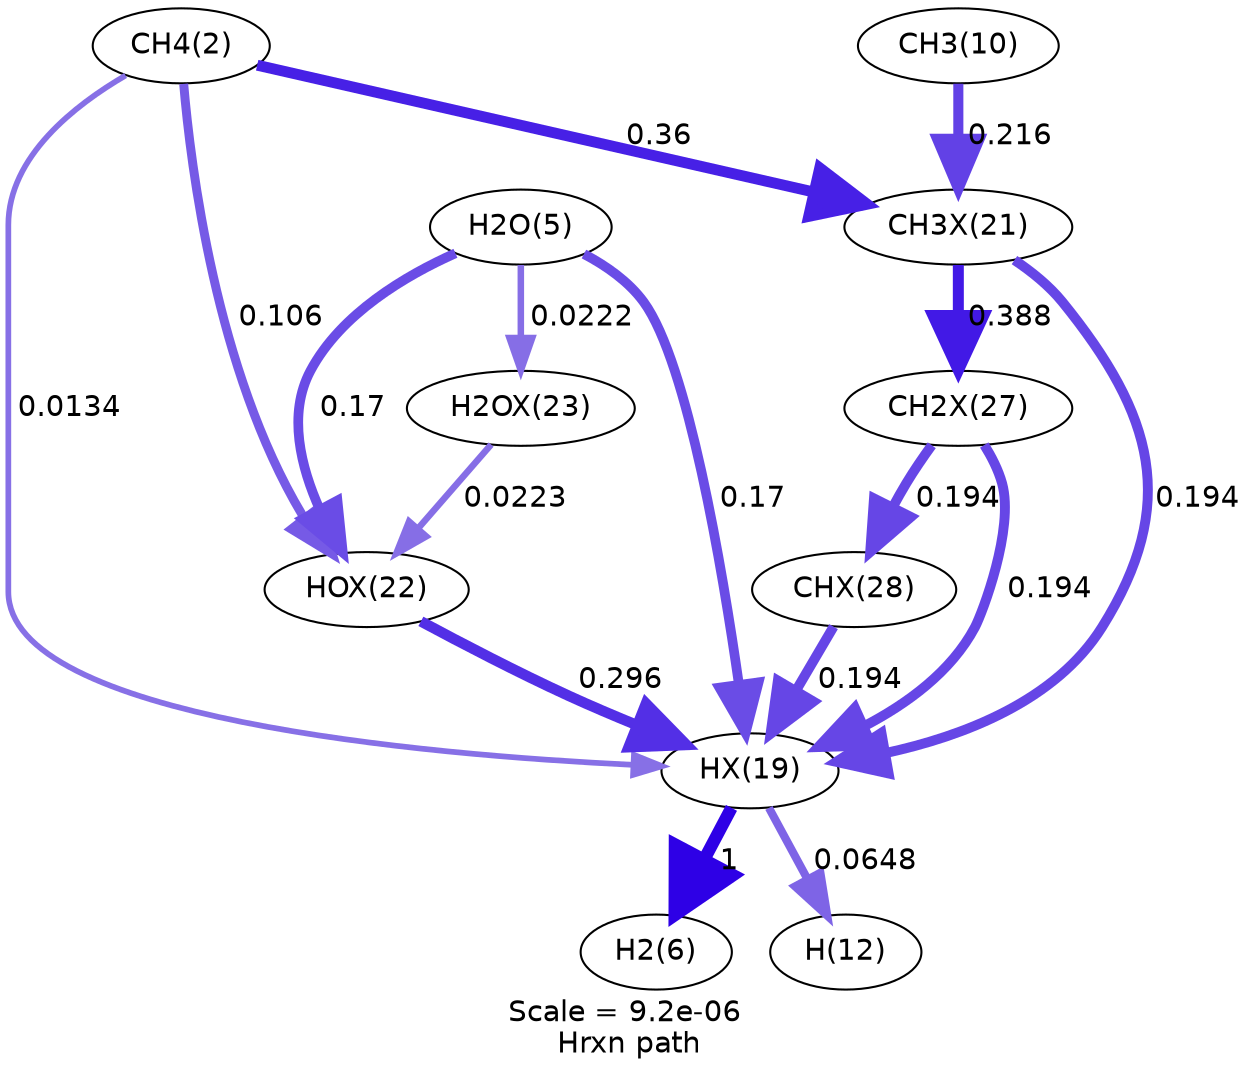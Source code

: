 digraph reaction_paths {
center=1;
s3 -> s23[fontname="Helvetica", penwidth=2.74, arrowsize=1.37, color="0.7, 0.513, 0.9"
, label=" 0.0134"];
s3 -> s26[fontname="Helvetica", penwidth=4.31, arrowsize=2.15, color="0.7, 0.606, 0.9"
, label=" 0.106"];
s3 -> s25[fontname="Helvetica", penwidth=5.23, arrowsize=2.61, color="0.7, 0.86, 0.9"
, label=" 0.36"];
s23 -> s7[fontname="Helvetica", penwidth=6, arrowsize=3, color="0.7, 1.5, 0.9"
, label=" 1"];
s23 -> s13[fontname="Helvetica", penwidth=3.93, arrowsize=1.97, color="0.7, 0.565, 0.9"
, label=" 0.0648"];
s26 -> s23[fontname="Helvetica", penwidth=5.08, arrowsize=2.54, color="0.7, 0.796, 0.9"
, label=" 0.296"];
s6 -> s23[fontname="Helvetica", penwidth=4.66, arrowsize=2.33, color="0.7, 0.67, 0.9"
, label=" 0.17"];
s25 -> s23[fontname="Helvetica", penwidth=4.76, arrowsize=2.38, color="0.7, 0.694, 0.9"
, label=" 0.194"];
s31 -> s23[fontname="Helvetica", penwidth=4.76, arrowsize=2.38, color="0.7, 0.694, 0.9"
, label=" 0.194"];
s32 -> s23[fontname="Helvetica", penwidth=4.76, arrowsize=2.38, color="0.7, 0.694, 0.9"
, label=" 0.194"];
s6 -> s26[fontname="Helvetica", penwidth=4.66, arrowsize=2.33, color="0.7, 0.67, 0.9"
, label=" 0.17"];
s27 -> s26[fontname="Helvetica", penwidth=3.13, arrowsize=1.56, color="0.7, 0.522, 0.9"
, label=" 0.0223"];
s6 -> s27[fontname="Helvetica", penwidth=3.13, arrowsize=1.56, color="0.7, 0.522, 0.9"
, label=" 0.0222"];
s11 -> s25[fontname="Helvetica", penwidth=4.84, arrowsize=2.42, color="0.7, 0.716, 0.9"
, label=" 0.216"];
s25 -> s31[fontname="Helvetica", penwidth=5.28, arrowsize=2.64, color="0.7, 0.888, 0.9"
, label=" 0.388"];
s31 -> s32[fontname="Helvetica", penwidth=4.76, arrowsize=2.38, color="0.7, 0.694, 0.9"
, label=" 0.194"];
s3 [ fontname="Helvetica", label="CH4(2)"];
s6 [ fontname="Helvetica", label="H2O(5)"];
s7 [ fontname="Helvetica", label="H2(6)"];
s11 [ fontname="Helvetica", label="CH3(10)"];
s13 [ fontname="Helvetica", label="H(12)"];
s23 [ fontname="Helvetica", label="HX(19)"];
s25 [ fontname="Helvetica", label="CH3X(21)"];
s26 [ fontname="Helvetica", label="HOX(22)"];
s27 [ fontname="Helvetica", label="H2OX(23)"];
s31 [ fontname="Helvetica", label="CH2X(27)"];
s32 [ fontname="Helvetica", label="CHX(28)"];
 label = "Scale = 9.2e-06\l Hrxn path";
 fontname = "Helvetica";
}
